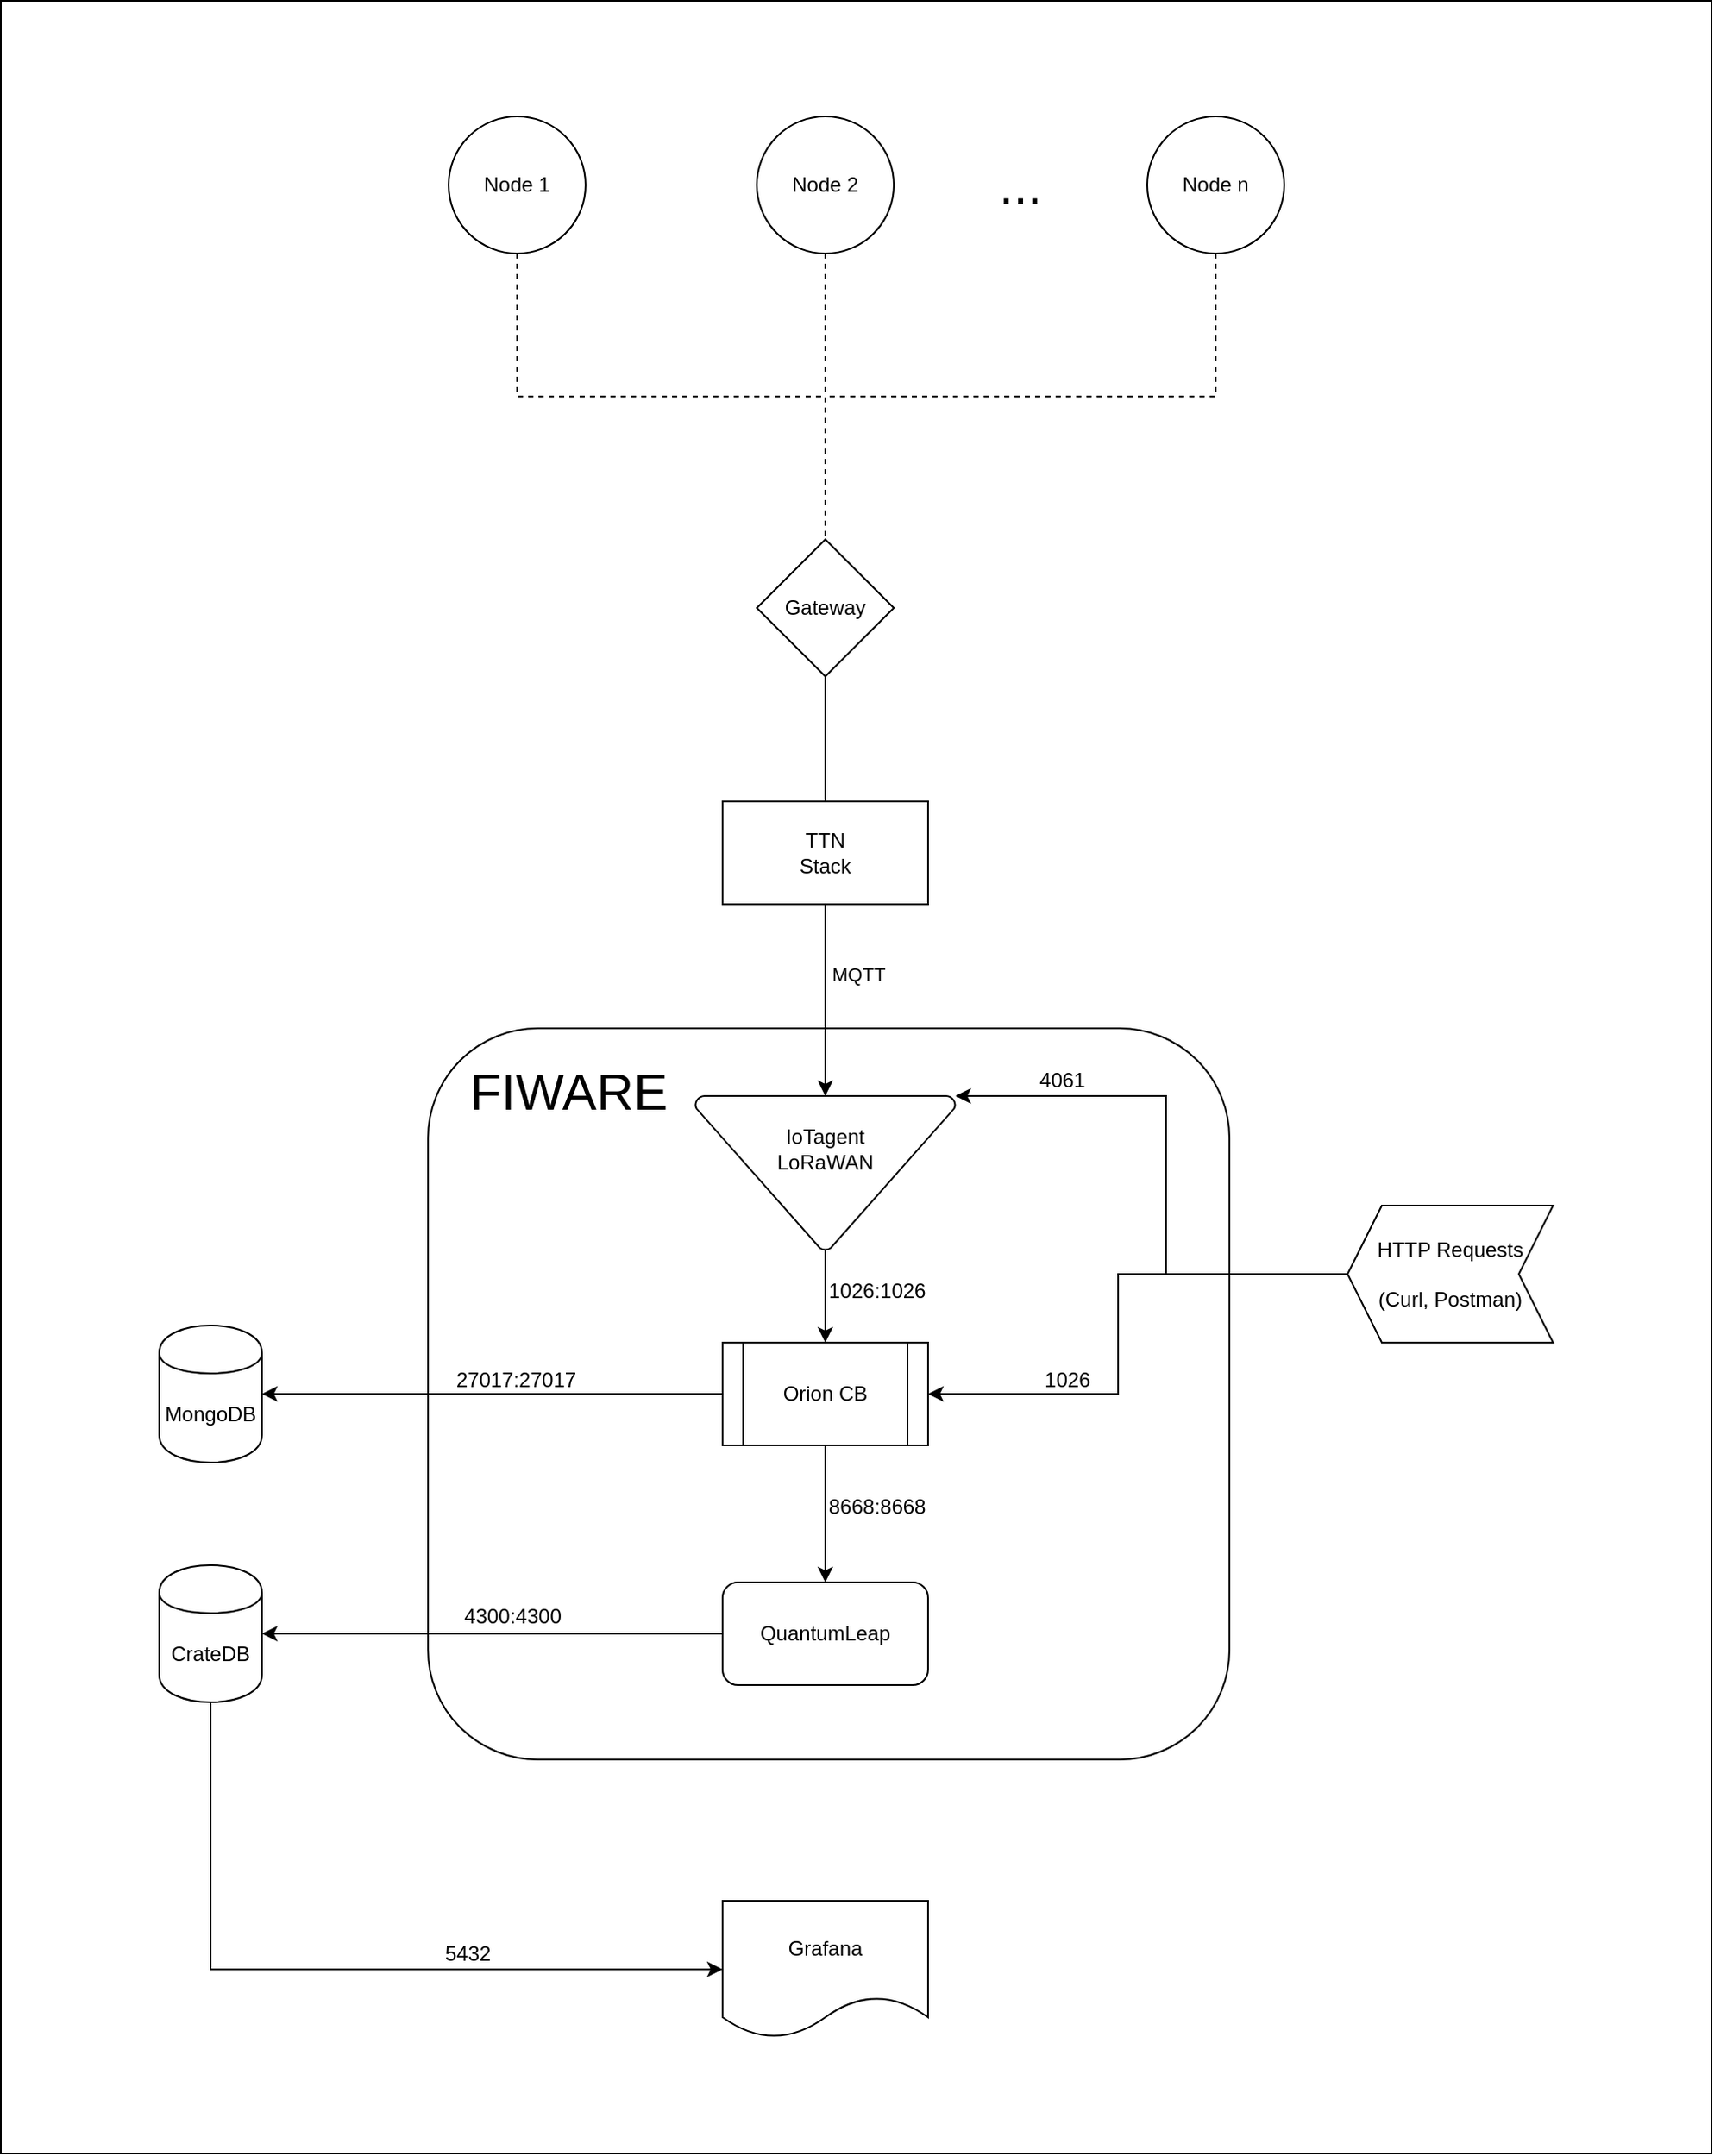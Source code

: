 <mxfile version="13.1.3">
    <diagram id="zpk1kd1FeEkqvfZzUYW5" name="Page-1">
        <mxGraphModel dx="3146" dy="2017" grid="0" gridSize="10" guides="1" tooltips="1" connect="1" arrows="1" fold="1" page="0" pageScale="1" pageWidth="827" pageHeight="1169" background="#ffffff" math="0" shadow="0">
            <root>
                <mxCell id="0"/>
                <mxCell id="1" parent="0"/>
                <mxCell id="55" value="" style="rounded=0;whiteSpace=wrap;html=1;fillColor=none;strokeColor=#000000;" parent="1" vertex="1">
                    <mxGeometry x="-85.5" y="-57.5" width="999" height="1257" as="geometry"/>
                </mxCell>
                <mxCell id="37" value="FIWARE" style="rounded=1;whiteSpace=wrap;html=1;strokeColor=#000000;strokeWidth=1;fontColor=#000000;fillColor=none;labelPosition=left;verticalLabelPosition=top;align=right;verticalAlign=bottom;spacingBottom=65;spacingTop=0;spacing=-120;fontSize=30;spacingLeft=0;spacingRight=-20;" parent="1" vertex="1">
                    <mxGeometry x="164" y="542.5" width="468" height="427" as="geometry"/>
                </mxCell>
                <mxCell id="30" style="edgeStyle=orthogonalEdgeStyle;rounded=0;orthogonalLoop=1;jettySize=auto;html=1;exitX=0.5;exitY=1;exitDx=0;exitDy=0;entryX=0.5;entryY=0;entryDx=0;entryDy=0;dashed=1;endArrow=none;endFill=0;fontColor=#000000;fillColor=#f5f5f5;strokeColor=#000000;" parent="1" source="2" target="5" edge="1">
                    <mxGeometry relative="1" as="geometry"/>
                </mxCell>
                <mxCell id="2" value="Node 1" style="ellipse;whiteSpace=wrap;html=1;aspect=fixed;fillColor=none;strokeColor=#000000;fontColor=#000000;" parent="1" vertex="1">
                    <mxGeometry x="176" y="10" width="80" height="80" as="geometry"/>
                </mxCell>
                <mxCell id="24" style="edgeStyle=elbowEdgeStyle;rounded=0;orthogonalLoop=1;jettySize=auto;elbow=vertical;html=1;exitX=0.5;exitY=1;exitDx=0;exitDy=0;dashed=1;endArrow=none;endFill=0;fontColor=#000000;fillColor=#f5f5f5;strokeColor=#000000;" parent="1" source="3" target="5" edge="1">
                    <mxGeometry relative="1" as="geometry"/>
                </mxCell>
                <mxCell id="3" value="Node 2&lt;br&gt;" style="ellipse;whiteSpace=wrap;html=1;aspect=fixed;fillColor=none;strokeColor=#000000;fontColor=#000000;" parent="1" vertex="1">
                    <mxGeometry x="356" y="10" width="80" height="80" as="geometry"/>
                </mxCell>
                <mxCell id="31" style="edgeStyle=orthogonalEdgeStyle;rounded=0;orthogonalLoop=1;jettySize=auto;html=1;exitX=0.5;exitY=1;exitDx=0;exitDy=0;dashed=1;endArrow=none;endFill=0;fontColor=#000000;fillColor=#f5f5f5;strokeColor=#000000;" parent="1" source="4" target="5" edge="1">
                    <mxGeometry relative="1" as="geometry"/>
                </mxCell>
                <mxCell id="4" value="Node n&lt;br&gt;" style="ellipse;whiteSpace=wrap;html=1;aspect=fixed;fillColor=none;strokeColor=#000000;fontColor=#000000;" parent="1" vertex="1">
                    <mxGeometry x="584" y="10" width="80" height="80" as="geometry"/>
                </mxCell>
                <mxCell id="35" style="edgeStyle=orthogonalEdgeStyle;rounded=0;orthogonalLoop=1;jettySize=auto;html=1;exitX=0.5;exitY=1;exitDx=0;exitDy=0;entryX=0.5;entryY=0;entryDx=0;entryDy=0;endArrow=none;endFill=0;fontColor=#000000;fillColor=#f5f5f5;strokeColor=#000000;" parent="1" source="5" target="34" edge="1">
                    <mxGeometry relative="1" as="geometry"/>
                </mxCell>
                <mxCell id="5" value="Gateway&lt;br&gt;" style="rhombus;whiteSpace=wrap;html=1;fillColor=none;strokeColor=#000000;fontColor=#000000;" parent="1" vertex="1">
                    <mxGeometry x="356" y="257" width="80" height="80" as="geometry"/>
                </mxCell>
                <mxCell id="33" value="&lt;font style=&quot;font-size: 30px&quot;&gt;...&lt;/font&gt;" style="text;html=1;align=center;verticalAlign=middle;whiteSpace=wrap;rounded=0;strokeWidth=5;fillColor=none;strokeColor=none;fontColor=#000000;" parent="1" vertex="1">
                    <mxGeometry x="490" y="40" width="40" height="20" as="geometry"/>
                </mxCell>
                <mxCell id="52" style="edgeStyle=orthogonalEdgeStyle;rounded=0;orthogonalLoop=1;jettySize=auto;html=1;exitX=0.5;exitY=1;exitDx=0;exitDy=0;entryX=0.5;entryY=0;entryDx=0;entryDy=0;entryPerimeter=0;endArrow=classic;endFill=1;strokeColor=#000000;labelBackgroundColor=none;" parent="1" source="34" target="45" edge="1">
                    <mxGeometry relative="1" as="geometry"/>
                </mxCell>
                <mxCell id="59" value="MQTT" style="edgeLabel;html=1;align=left;verticalAlign=middle;resizable=0;points=[];fontColor=#000000;labelBackgroundColor=none;spacingBottom=72;" parent="52" vertex="1" connectable="0">
                    <mxGeometry x="0.372" y="2" relative="1" as="geometry">
                        <mxPoint as="offset"/>
                    </mxGeometry>
                </mxCell>
                <mxCell id="34" value="TTN&lt;br&gt;Stack" style="rounded=0;whiteSpace=wrap;html=1;strokeWidth=1;fillColor=none;strokeColor=#000000;fontColor=#000000;" parent="1" vertex="1">
                    <mxGeometry x="336" y="410" width="120" height="60" as="geometry"/>
                </mxCell>
                <mxCell id="57" style="edgeStyle=orthogonalEdgeStyle;rounded=0;orthogonalLoop=1;jettySize=auto;html=1;exitX=0;exitY=0.5;exitDx=0;exitDy=0;entryX=1;entryY=0.5;entryDx=0;entryDy=0;endArrow=classic;endFill=1;fontColor=#000000;labelBackgroundColor=none;strokeColor=#000000;" parent="1" source="40" target="56" edge="1">
                    <mxGeometry relative="1" as="geometry"/>
                </mxCell>
                <mxCell id="58" value="27017:27017" style="edgeLabel;html=1;align=center;verticalAlign=bottom;resizable=0;points=[];fontColor=#000000;labelBackgroundColor=none;spacingTop=0;spacingBottom=0;spacingLeft=0;spacingRight=30;fontSize=12;" parent="57" vertex="1" connectable="0">
                    <mxGeometry x="-0.213" relative="1" as="geometry">
                        <mxPoint as="offset"/>
                    </mxGeometry>
                </mxCell>
                <mxCell id="66" value="" style="edgeStyle=orthogonalEdgeStyle;rounded=0;orthogonalLoop=1;jettySize=auto;html=1;labelBackgroundColor=none;endArrow=classic;endFill=1;strokeColor=#000000;fontColor=#000000;align=left;" parent="1" source="40" target="60" edge="1">
                    <mxGeometry relative="1" as="geometry"/>
                </mxCell>
                <mxCell id="84" value="8668:8668" style="edgeLabel;html=1;align=left;verticalAlign=middle;resizable=0;points=[];labelBackgroundColor=none;fontColor=#000000;spacingBottom=0;spacingTop=7;fontSize=12;" parent="66" vertex="1" connectable="0">
                    <mxGeometry x="-0.185" relative="1" as="geometry">
                        <mxPoint as="offset"/>
                    </mxGeometry>
                </mxCell>
                <mxCell id="40" value="Orion CB" style="shape=process;whiteSpace=wrap;html=1;backgroundOutline=1;strokeColor=#000000;strokeWidth=1;fillColor=none;fontColor=#000000;" parent="1" vertex="1">
                    <mxGeometry x="336" y="726" width="120" height="60" as="geometry"/>
                </mxCell>
                <mxCell id="47" value="1026:1026" style="edgeStyle=orthogonalEdgeStyle;rounded=0;orthogonalLoop=1;jettySize=auto;exitX=0.5;exitY=1;exitDx=0;exitDy=0;exitPerimeter=0;entryX=0.5;entryY=0;entryDx=0;entryDy=0;endArrow=classic;endFill=1;strokeColor=#000000;fontSize=12;fontColor=#000000;labelBackgroundColor=none;html=1;align=left;spacingTop=0;spacingBottom=7;" parent="1" source="45" target="40" edge="1">
                    <mxGeometry relative="1" as="geometry"/>
                </mxCell>
                <mxCell id="45" value="&lt;font style=&quot;font-size: 12px&quot;&gt;IoTagent&lt;br style=&quot;font-size: 12px&quot;&gt;LoRaWAN&lt;br&gt;&lt;/font&gt;" style="strokeWidth=1;html=1;shape=mxgraph.flowchart.merge_or_storage;whiteSpace=wrap;fillColor=none;fontSize=12;fontColor=#000000;strokeColor=#000000;labelPosition=center;verticalLabelPosition=middle;align=center;verticalAlign=middle;spacingBottom=29;" parent="1" vertex="1">
                    <mxGeometry x="320" y="582" width="152" height="90" as="geometry"/>
                </mxCell>
                <mxCell id="56" value="MongoDB" style="shape=cylinder;whiteSpace=wrap;html=1;boundedLbl=1;backgroundOutline=1;fillColor=none;strokeColor=#000000;fontColor=#000000;labelBackgroundColor=none;" parent="1" vertex="1">
                    <mxGeometry x="7" y="716" width="60" height="80" as="geometry"/>
                </mxCell>
                <mxCell id="69" value="" style="edgeStyle=orthogonalEdgeStyle;rounded=0;orthogonalLoop=1;jettySize=auto;html=1;labelBackgroundColor=none;endArrow=classic;endFill=1;strokeColor=#000000;fontColor=#000000;align=left;" parent="1" source="60" target="67" edge="1">
                    <mxGeometry relative="1" as="geometry">
                        <mxPoint x="256" y="896" as="targetPoint"/>
                    </mxGeometry>
                </mxCell>
                <mxCell id="70" value="4300:4300" style="edgeLabel;html=1;align=center;verticalAlign=bottom;resizable=0;points=[];fontColor=#000000;labelBackgroundColor=none;spacingBottom=4;fontSize=12;" parent="69" vertex="1" connectable="0">
                    <mxGeometry x="-0.085" y="2" relative="1" as="geometry">
                        <mxPoint as="offset"/>
                    </mxGeometry>
                </mxCell>
                <mxCell id="60" value="QuantumLeap" style="rounded=1;whiteSpace=wrap;html=1;labelBackgroundColor=none;strokeColor=#000000;fillColor=none;fontColor=#000000;align=center;" parent="1" vertex="1">
                    <mxGeometry x="336" y="866" width="120" height="60" as="geometry"/>
                </mxCell>
                <mxCell id="73" value="" style="edgeStyle=orthogonalEdgeStyle;rounded=0;orthogonalLoop=1;jettySize=auto;html=1;labelBackgroundColor=none;endArrow=classic;endFill=1;strokeColor=#000000;fontColor=#000000;align=left;entryX=0;entryY=0.5;entryDx=0;entryDy=0;verticalAlign=top;spacingBottom=0;" parent="1" source="67" target="71" edge="1">
                    <mxGeometry relative="1" as="geometry">
                        <mxPoint x="159" y="1016.0" as="targetPoint"/>
                        <Array as="points">
                            <mxPoint x="37" y="1092"/>
                        </Array>
                    </mxGeometry>
                </mxCell>
                <mxCell id="74" value="5432" style="edgeLabel;html=1;align=left;verticalAlign=bottom;resizable=0;points=[];fontColor=#000000;labelBackgroundColor=none;spacingLeft=4;spacingBottom=4;fontSize=12;" parent="73" vertex="1" connectable="0">
                    <mxGeometry x="0.254" y="-3" relative="1" as="geometry">
                        <mxPoint x="1" as="offset"/>
                    </mxGeometry>
                </mxCell>
                <mxCell id="67" value="CrateDB" style="shape=cylinder;whiteSpace=wrap;html=1;boundedLbl=1;backgroundOutline=1;labelBackgroundColor=none;strokeColor=#000000;fillColor=none;fontColor=#000000;align=center;" parent="1" vertex="1">
                    <mxGeometry x="7" y="856" width="60" height="80" as="geometry"/>
                </mxCell>
                <mxCell id="71" value="Grafana" style="shape=document;whiteSpace=wrap;html=1;boundedLbl=1;labelBackgroundColor=none;strokeColor=#000000;fillColor=none;fontColor=#000000;align=center;" parent="1" vertex="1">
                    <mxGeometry x="336" y="1052" width="120" height="80" as="geometry"/>
                </mxCell>
                <mxCell id="78" value="" style="edgeStyle=orthogonalEdgeStyle;rounded=0;orthogonalLoop=1;jettySize=auto;html=1;labelBackgroundColor=none;endArrow=classic;endFill=1;strokeColor=#000000;fontColor=#000000;align=left;" parent="1" source="76" target="40" edge="1">
                    <mxGeometry relative="1" as="geometry">
                        <mxPoint x="609.471" y="686" as="targetPoint"/>
                        <Array as="points">
                            <mxPoint x="567" y="686"/>
                            <mxPoint x="567" y="756"/>
                        </Array>
                    </mxGeometry>
                </mxCell>
                <mxCell id="83" value="1026&lt;br style=&quot;font-size: 12px;&quot;&gt;" style="edgeLabel;html=1;align=center;verticalAlign=bottom;resizable=0;points=[];fontColor=#000000;labelBackgroundColor=none;fontSize=12;" parent="78" vertex="1" connectable="0">
                    <mxGeometry x="0.487" relative="1" as="geometry">
                        <mxPoint as="offset"/>
                    </mxGeometry>
                </mxCell>
                <mxCell id="81" style="edgeStyle=orthogonalEdgeStyle;rounded=0;orthogonalLoop=1;jettySize=auto;html=1;entryX=1;entryY=0;entryDx=0;entryDy=0;entryPerimeter=0;labelBackgroundColor=none;endArrow=classic;endFill=1;strokeColor=#000000;fontColor=#000000;align=left;spacingLeft=0;" parent="1" target="45" edge="1">
                    <mxGeometry relative="1" as="geometry">
                        <mxPoint x="699" y="686" as="sourcePoint"/>
                        <Array as="points">
                            <mxPoint x="595" y="686"/>
                            <mxPoint x="595" y="582"/>
                        </Array>
                    </mxGeometry>
                </mxCell>
                <mxCell id="82" value="4061" style="edgeLabel;html=1;align=center;verticalAlign=bottom;resizable=0;points=[];fontColor=#000000;labelBackgroundColor=none;fontSize=12;" parent="81" vertex="1" connectable="0">
                    <mxGeometry x="0.625" y="-1" relative="1" as="geometry">
                        <mxPoint as="offset"/>
                    </mxGeometry>
                </mxCell>
                <mxCell id="76" value="HTTP Requests&lt;br&gt;&lt;br&gt;(Curl, Postman)" style="shape=step;perimeter=stepPerimeter;fixedSize=1;labelBackgroundColor=none;strokeColor=#000000;fillColor=none;fontColor=#000000;align=center;rotation=0;horizontal=1;whiteSpace=wrap;verticalAlign=middle;flipV=1;flipH=1;html=1;" parent="1" vertex="1">
                    <mxGeometry x="701" y="646" width="120" height="80" as="geometry"/>
                </mxCell>
            </root>
        </mxGraphModel>
    </diagram>
</mxfile>